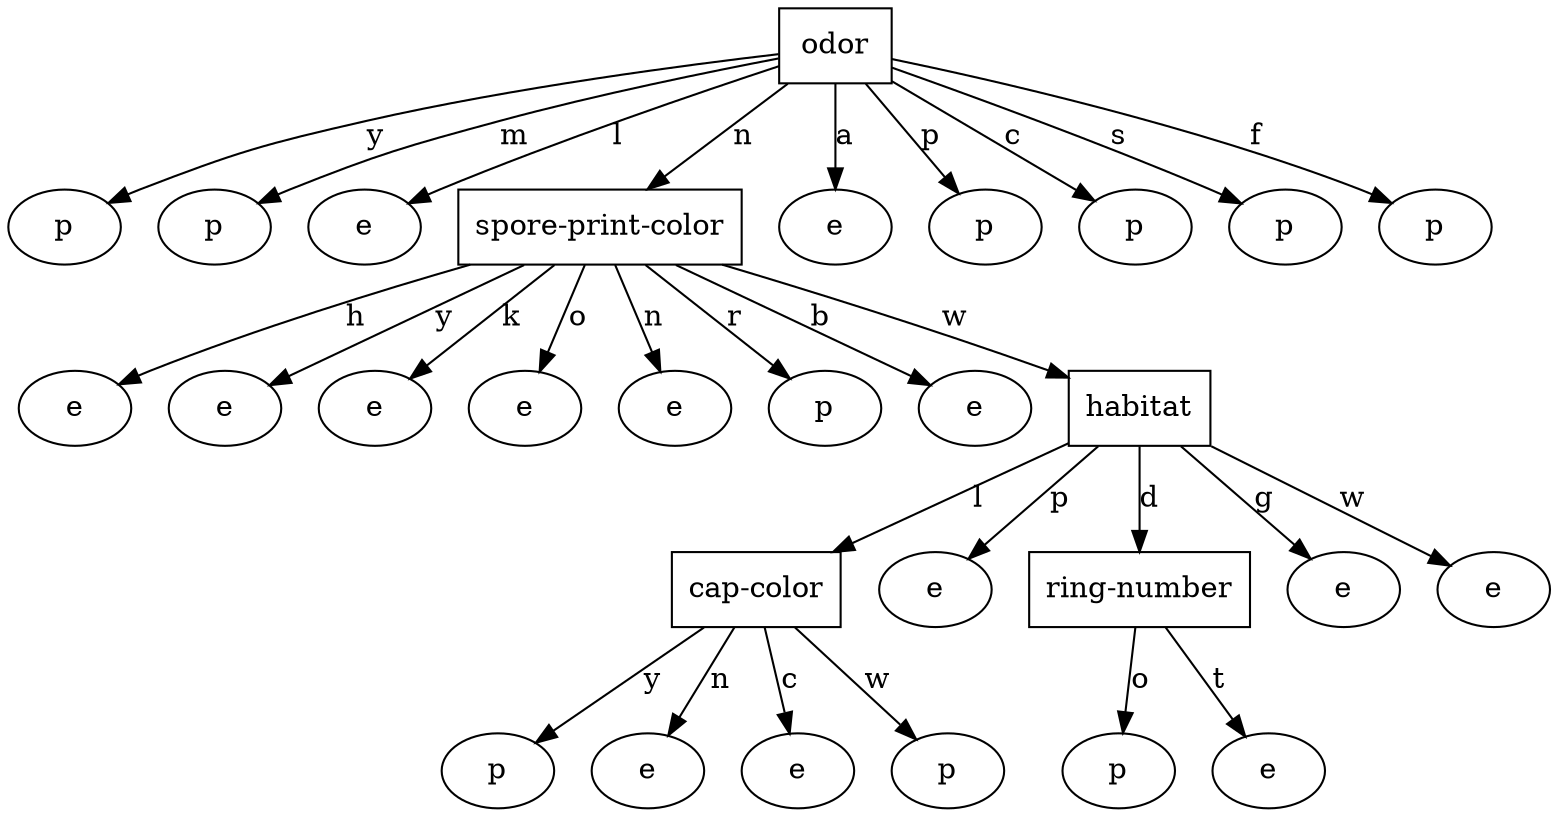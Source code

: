 digraph G {
	19220932  [label="odor", shape=box];
	17691874  [label="p", shape=ellipse];
	19220932 -> 17691874 [label="y"];
	21517634  [label="p", shape=ellipse];
	19220932 -> 21517634 [label="m"];
	30776636  [label="e", shape=ellipse];
	19220932 -> 30776636 [label="l"];
	21357990  [label="spore-print-color", shape=box];
	19220932 -> 21357990 [label="n"];
	31983457  [label="e", shape=ellipse];
	21357990 -> 31983457 [label="h"];
	3969812  [label="e", shape=ellipse];
	21357990 -> 3969812 [label="y"];
	14433154  [label="e", shape=ellipse];
	21357990 -> 14433154 [label="k"];
	13043068  [label="e", shape=ellipse];
	21357990 -> 13043068 [label="o"];
	3743136  [label="e", shape=ellipse];
	21357990 -> 3743136 [label="n"];
	29881213  [label="p", shape=ellipse];
	21357990 -> 29881213 [label="r"];
	4368107  [label="e", shape=ellipse];
	21357990 -> 4368107 [label="b"];
	31245517  [label="habitat", shape=box];
	21357990 -> 31245517 [label="w"];
	16551541  [label="cap-color", shape=box];
	31245517 -> 16551541 [label="l"];
	15522092  [label="p", shape=ellipse];
	16551541 -> 15522092 [label="y"];
	27649674  [label="e", shape=ellipse];
	16551541 -> 27649674 [label="n"];
	12742366  [label="e", shape=ellipse];
	16551541 -> 12742366 [label="c"];
	16567002  [label="p", shape=ellipse];
	16551541 -> 16567002 [label="w"];
	6942026  [label="e", shape=ellipse];
	31245517 -> 6942026 [label="p"];
	5884890  [label="ring-number", shape=box];
	31245517 -> 5884890 [label="d"];
	22445676  [label="p", shape=ellipse];
	5884890 -> 22445676 [label="o"];
	25559254  [label="e", shape=ellipse];
	5884890 -> 25559254 [label="t"];
	10545552  [label="e", shape=ellipse];
	31245517 -> 10545552 [label="g"];
	4587712  [label="e", shape=ellipse];
	31245517 -> 4587712 [label="w"];
	31147154  [label="e", shape=ellipse];
	19220932 -> 31147154 [label="a"];
	7526515  [label="p", shape=ellipse];
	19220932 -> 7526515 [label="p"];
	31497899  [label="p", shape=ellipse];
	19220932 -> 31497899 [label="c"];
	30476335  [label="p", shape=ellipse];
	19220932 -> 30476335 [label="s"];
	7363880  [label="p", shape=ellipse];
	19220932 -> 7363880 [label="f"];
}

